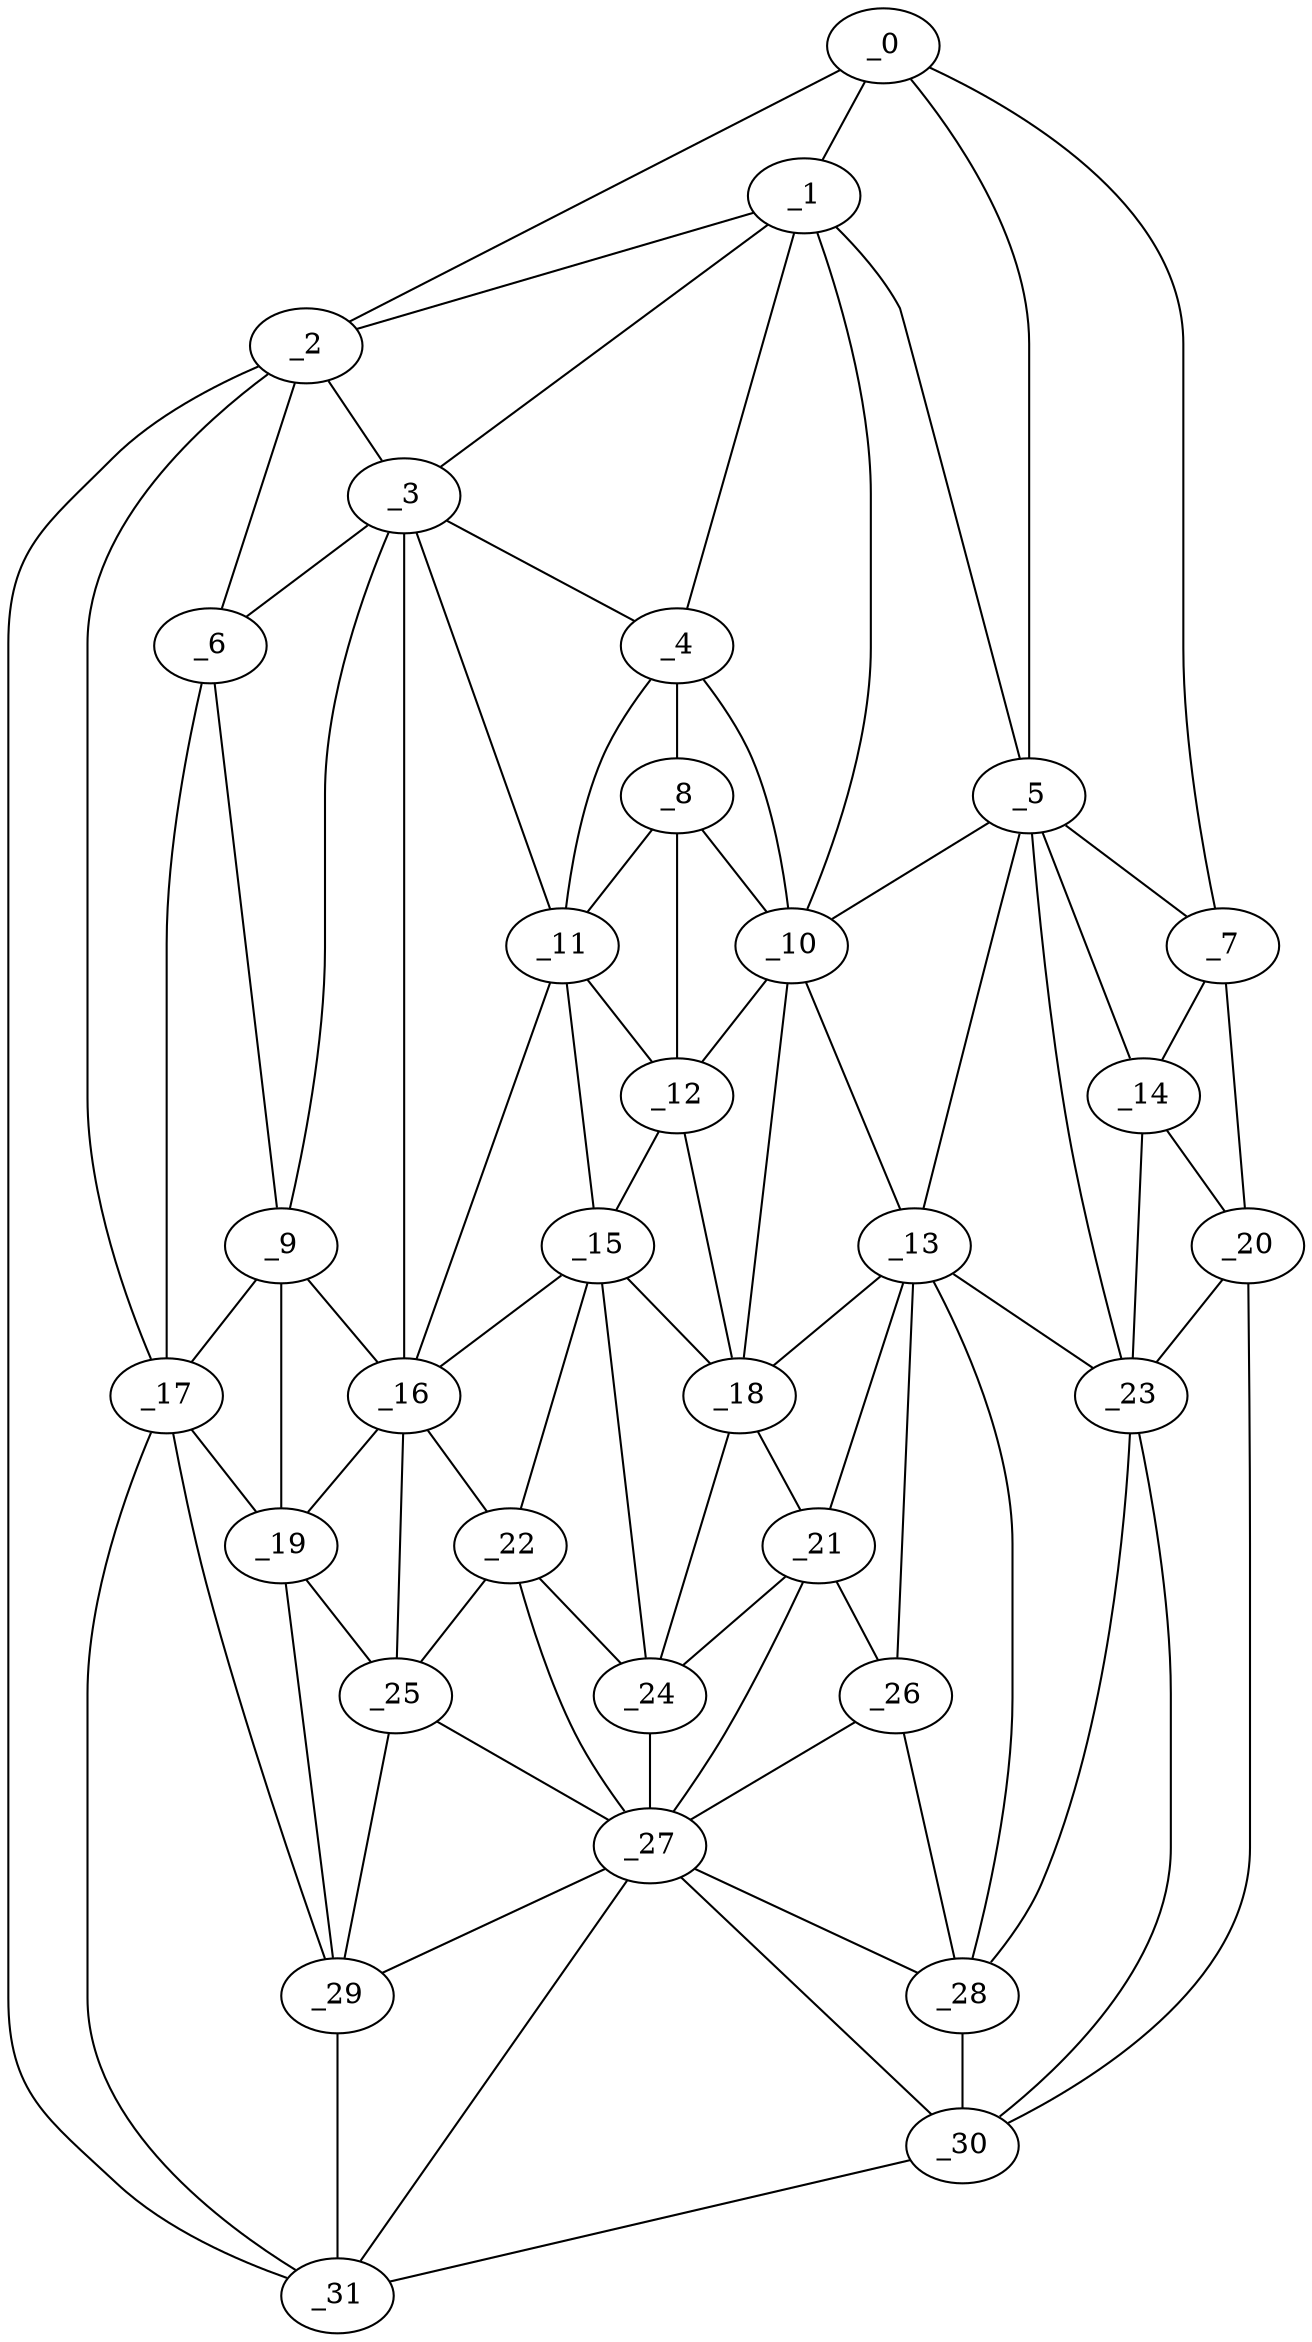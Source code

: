 graph "obj13__0.gxl" {
	_0	 [x=35,
		y=27];
	_1	 [x=38,
		y=40];
	_0 -- _1	 [valence=2];
	_2	 [x=41,
		y=116];
	_0 -- _2	 [valence=1];
	_5	 [x=51,
		y=23];
	_0 -- _5	 [valence=1];
	_7	 [x=54,
		y=5];
	_0 -- _7	 [valence=1];
	_1 -- _2	 [valence=2];
	_3	 [x=46,
		y=72];
	_1 -- _3	 [valence=2];
	_4	 [x=48,
		y=66];
	_1 -- _4	 [valence=1];
	_1 -- _5	 [valence=1];
	_10	 [x=60,
		y=52];
	_1 -- _10	 [valence=2];
	_2 -- _3	 [valence=1];
	_6	 [x=52,
		y=106];
	_2 -- _6	 [valence=2];
	_17	 [x=71,
		y=112];
	_2 -- _17	 [valence=2];
	_31	 [x=99,
		y=123];
	_2 -- _31	 [valence=1];
	_3 -- _4	 [valence=1];
	_3 -- _6	 [valence=1];
	_9	 [x=58,
		y=105];
	_3 -- _9	 [valence=2];
	_11	 [x=60,
		y=70];
	_3 -- _11	 [valence=2];
	_16	 [x=70,
		y=84];
	_3 -- _16	 [valence=2];
	_8	 [x=56,
		y=63];
	_4 -- _8	 [valence=2];
	_4 -- _10	 [valence=2];
	_4 -- _11	 [valence=1];
	_5 -- _7	 [valence=2];
	_5 -- _10	 [valence=2];
	_13	 [x=69,
		y=49];
	_5 -- _13	 [valence=2];
	_14	 [x=70,
		y=14];
	_5 -- _14	 [valence=2];
	_23	 [x=80,
		y=23];
	_5 -- _23	 [valence=1];
	_6 -- _9	 [valence=2];
	_6 -- _17	 [valence=1];
	_7 -- _14	 [valence=1];
	_20	 [x=77,
		y=5];
	_7 -- _20	 [valence=1];
	_8 -- _10	 [valence=1];
	_8 -- _11	 [valence=1];
	_12	 [x=61,
		y=62];
	_8 -- _12	 [valence=2];
	_9 -- _16	 [valence=1];
	_9 -- _17	 [valence=2];
	_19	 [x=74,
		y=105];
	_9 -- _19	 [valence=2];
	_10 -- _12	 [valence=1];
	_10 -- _13	 [valence=1];
	_18	 [x=72,
		y=61];
	_10 -- _18	 [valence=2];
	_11 -- _12	 [valence=1];
	_15	 [x=70,
		y=70];
	_11 -- _15	 [valence=2];
	_11 -- _16	 [valence=1];
	_12 -- _15	 [valence=2];
	_12 -- _18	 [valence=1];
	_13 -- _18	 [valence=1];
	_21	 [x=78,
		y=56];
	_13 -- _21	 [valence=2];
	_13 -- _23	 [valence=1];
	_26	 [x=88,
		y=53];
	_13 -- _26	 [valence=2];
	_28	 [x=93,
		y=39];
	_13 -- _28	 [valence=2];
	_14 -- _20	 [valence=2];
	_14 -- _23	 [valence=1];
	_15 -- _16	 [valence=2];
	_15 -- _18	 [valence=1];
	_22	 [x=78,
		y=78];
	_15 -- _22	 [valence=1];
	_24	 [x=80,
		y=66];
	_15 -- _24	 [valence=2];
	_16 -- _19	 [valence=2];
	_16 -- _22	 [valence=1];
	_25	 [x=82,
		y=85];
	_16 -- _25	 [valence=2];
	_17 -- _19	 [valence=2];
	_29	 [x=94,
		y=116];
	_17 -- _29	 [valence=2];
	_17 -- _31	 [valence=1];
	_18 -- _21	 [valence=2];
	_18 -- _24	 [valence=1];
	_19 -- _25	 [valence=1];
	_19 -- _29	 [valence=2];
	_20 -- _23	 [valence=2];
	_30	 [x=98,
		y=27];
	_20 -- _30	 [valence=1];
	_21 -- _24	 [valence=2];
	_21 -- _26	 [valence=2];
	_27	 [x=88,
		y=64];
	_21 -- _27	 [valence=1];
	_22 -- _24	 [valence=2];
	_22 -- _25	 [valence=2];
	_22 -- _27	 [valence=1];
	_23 -- _28	 [valence=2];
	_23 -- _30	 [valence=1];
	_24 -- _27	 [valence=2];
	_25 -- _27	 [valence=2];
	_25 -- _29	 [valence=2];
	_26 -- _27	 [valence=2];
	_26 -- _28	 [valence=2];
	_27 -- _28	 [valence=2];
	_27 -- _29	 [valence=2];
	_27 -- _30	 [valence=1];
	_27 -- _31	 [valence=2];
	_28 -- _30	 [valence=1];
	_29 -- _31	 [valence=1];
	_30 -- _31	 [valence=1];
}
